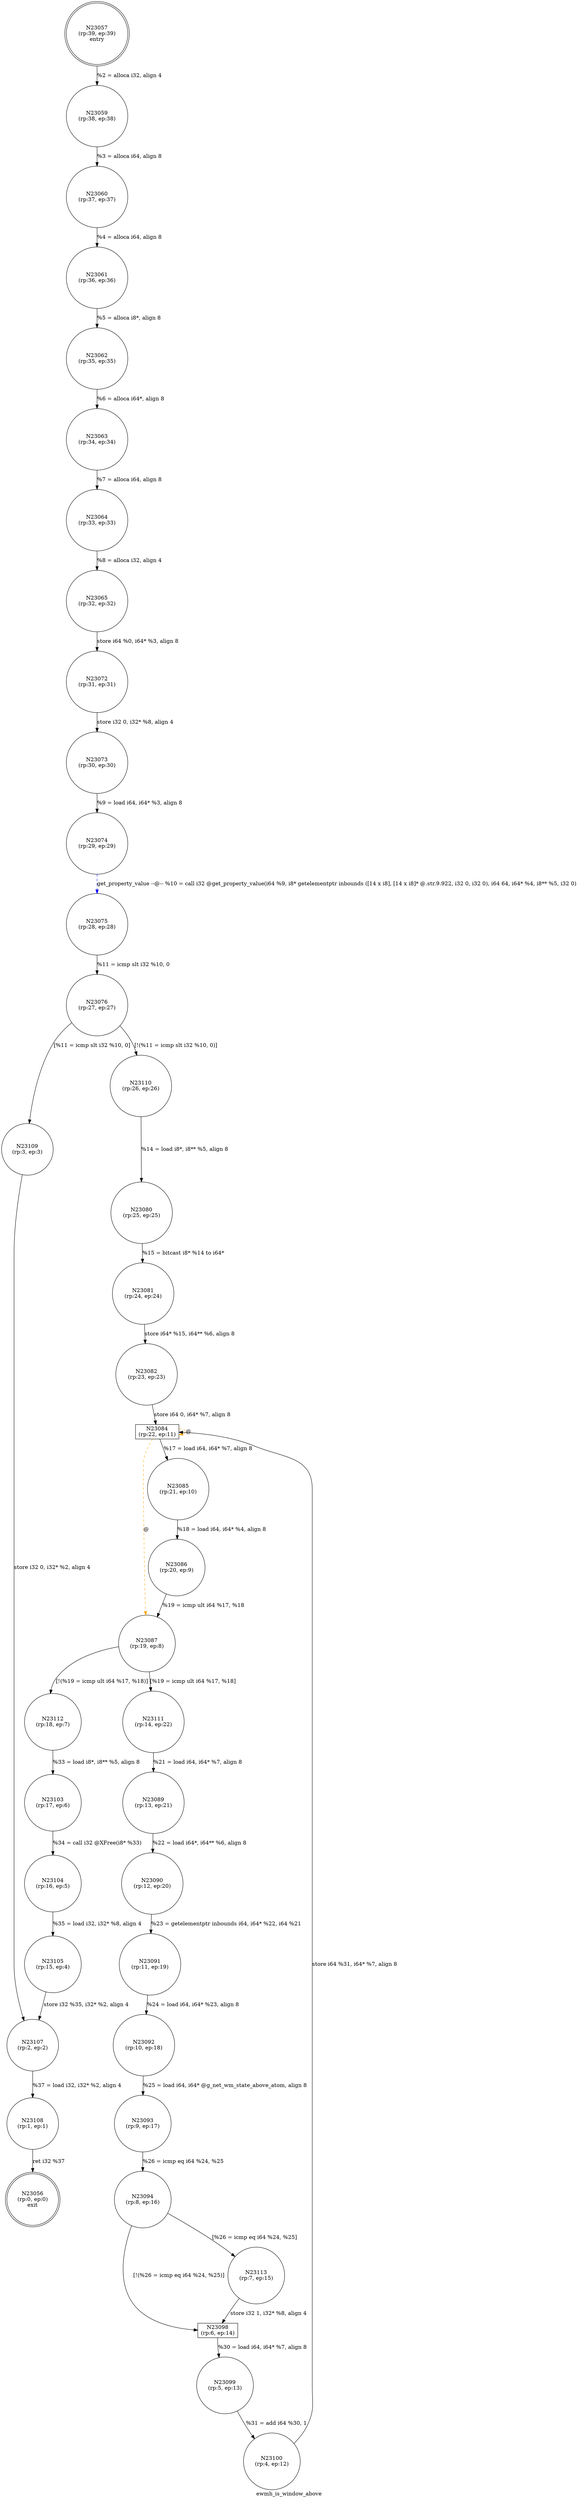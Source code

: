 digraph ewmh_is_window_above {
label="ewmh_is_window_above"
23056 [label="N23056\n(rp:0, ep:0)\nexit", shape="doublecircle"]
23057 [label="N23057\n(rp:39, ep:39)\nentry", shape="doublecircle"]
23057 -> 23059 [label="%2 = alloca i32, align 4"]
23059 [label="N23059\n(rp:38, ep:38)", shape="circle"]
23059 -> 23060 [label="%3 = alloca i64, align 8"]
23060 [label="N23060\n(rp:37, ep:37)", shape="circle"]
23060 -> 23061 [label="%4 = alloca i64, align 8"]
23061 [label="N23061\n(rp:36, ep:36)", shape="circle"]
23061 -> 23062 [label="%5 = alloca i8*, align 8"]
23062 [label="N23062\n(rp:35, ep:35)", shape="circle"]
23062 -> 23063 [label="%6 = alloca i64*, align 8"]
23063 [label="N23063\n(rp:34, ep:34)", shape="circle"]
23063 -> 23064 [label="%7 = alloca i64, align 8"]
23064 [label="N23064\n(rp:33, ep:33)", shape="circle"]
23064 -> 23065 [label="%8 = alloca i32, align 4"]
23065 [label="N23065\n(rp:32, ep:32)", shape="circle"]
23065 -> 23072 [label="store i64 %0, i64* %3, align 8"]
23072 [label="N23072\n(rp:31, ep:31)", shape="circle"]
23072 -> 23073 [label="store i32 0, i32* %8, align 4"]
23073 [label="N23073\n(rp:30, ep:30)", shape="circle"]
23073 -> 23074 [label="%9 = load i64, i64* %3, align 8"]
23074 [label="N23074\n(rp:29, ep:29)", shape="circle"]
23074 -> 23075 [label="get_property_value --@-- %10 = call i32 @get_property_value(i64 %9, i8* getelementptr inbounds ([14 x i8], [14 x i8]* @.str.9.922, i32 0, i32 0), i64 64, i64* %4, i8** %5, i32 0)", style="dashed", color="blue"]
23075 [label="N23075\n(rp:28, ep:28)", shape="circle"]
23075 -> 23076 [label="%11 = icmp slt i32 %10, 0"]
23076 [label="N23076\n(rp:27, ep:27)", shape="circle"]
23076 -> 23109 [label="[%11 = icmp slt i32 %10, 0]"]
23076 -> 23110 [label="[!(%11 = icmp slt i32 %10, 0)]"]
23080 [label="N23080\n(rp:25, ep:25)", shape="circle"]
23080 -> 23081 [label="%15 = bitcast i8* %14 to i64*"]
23081 [label="N23081\n(rp:24, ep:24)", shape="circle"]
23081 -> 23082 [label="store i64* %15, i64** %6, align 8"]
23082 [label="N23082\n(rp:23, ep:23)", shape="circle"]
23082 -> 23084 [label="store i64 0, i64* %7, align 8"]
23084 [label="N23084\n(rp:22, ep:11)", shape="box"]
23084 -> 23085 [label="%17 = load i64, i64* %7, align 8"]
23084 -> 23084 [label="@", style="dashed", color="orange"]
23084 -> 23087 [label="@", style="dashed", color="orange"]
23085 [label="N23085\n(rp:21, ep:10)", shape="circle"]
23085 -> 23086 [label="%18 = load i64, i64* %4, align 8"]
23086 [label="N23086\n(rp:20, ep:9)", shape="circle"]
23086 -> 23087 [label="%19 = icmp ult i64 %17, %18"]
23087 [label="N23087\n(rp:19, ep:8)", shape="circle"]
23087 -> 23111 [label="[%19 = icmp ult i64 %17, %18]"]
23087 -> 23112 [label="[!(%19 = icmp ult i64 %17, %18)]"]
23089 [label="N23089\n(rp:13, ep:21)", shape="circle"]
23089 -> 23090 [label="%22 = load i64*, i64** %6, align 8"]
23090 [label="N23090\n(rp:12, ep:20)", shape="circle"]
23090 -> 23091 [label="%23 = getelementptr inbounds i64, i64* %22, i64 %21"]
23091 [label="N23091\n(rp:11, ep:19)", shape="circle"]
23091 -> 23092 [label="%24 = load i64, i64* %23, align 8"]
23092 [label="N23092\n(rp:10, ep:18)", shape="circle"]
23092 -> 23093 [label="%25 = load i64, i64* @g_net_wm_state_above_atom, align 8"]
23093 [label="N23093\n(rp:9, ep:17)", shape="circle"]
23093 -> 23094 [label="%26 = icmp eq i64 %24, %25"]
23094 [label="N23094\n(rp:8, ep:16)", shape="circle"]
23094 -> 23113 [label="[%26 = icmp eq i64 %24, %25]"]
23094 -> 23098 [label="[!(%26 = icmp eq i64 %24, %25)]"]
23098 [label="N23098\n(rp:6, ep:14)", shape="box"]
23098 -> 23099 [label="%30 = load i64, i64* %7, align 8"]
23099 [label="N23099\n(rp:5, ep:13)", shape="circle"]
23099 -> 23100 [label="%31 = add i64 %30, 1"]
23100 [label="N23100\n(rp:4, ep:12)", shape="circle"]
23100 -> 23084 [label="store i64 %31, i64* %7, align 8"]
23103 [label="N23103\n(rp:17, ep:6)", shape="circle"]
23103 -> 23104 [label="%34 = call i32 @XFree(i8* %33)"]
23104 [label="N23104\n(rp:16, ep:5)", shape="circle"]
23104 -> 23105 [label="%35 = load i32, i32* %8, align 4"]
23105 [label="N23105\n(rp:15, ep:4)", shape="circle"]
23105 -> 23107 [label="store i32 %35, i32* %2, align 4"]
23107 [label="N23107\n(rp:2, ep:2)", shape="circle"]
23107 -> 23108 [label="%37 = load i32, i32* %2, align 4"]
23108 [label="N23108\n(rp:1, ep:1)", shape="circle"]
23108 -> 23056 [label="ret i32 %37"]
23109 [label="N23109\n(rp:3, ep:3)", shape="circle"]
23109 -> 23107 [label="store i32 0, i32* %2, align 4"]
23110 [label="N23110\n(rp:26, ep:26)", shape="circle"]
23110 -> 23080 [label="%14 = load i8*, i8** %5, align 8"]
23111 [label="N23111\n(rp:14, ep:22)", shape="circle"]
23111 -> 23089 [label="%21 = load i64, i64* %7, align 8"]
23112 [label="N23112\n(rp:18, ep:7)", shape="circle"]
23112 -> 23103 [label="%33 = load i8*, i8** %5, align 8"]
23113 [label="N23113\n(rp:7, ep:15)", shape="circle"]
23113 -> 23098 [label="store i32 1, i32* %8, align 4"]
}
